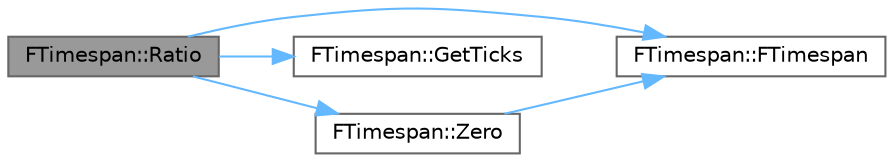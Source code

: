 digraph "FTimespan::Ratio"
{
 // INTERACTIVE_SVG=YES
 // LATEX_PDF_SIZE
  bgcolor="transparent";
  edge [fontname=Helvetica,fontsize=10,labelfontname=Helvetica,labelfontsize=10];
  node [fontname=Helvetica,fontsize=10,shape=box,height=0.2,width=0.4];
  rankdir="LR";
  Node1 [id="Node000001",label="FTimespan::Ratio",height=0.2,width=0.4,color="gray40", fillcolor="grey60", style="filled", fontcolor="black",tooltip="Ratio between two time spans (handles zero values)."];
  Node1 -> Node2 [id="edge1_Node000001_Node000002",color="steelblue1",style="solid",tooltip=" "];
  Node2 [id="Node000002",label="FTimespan::FTimespan",height=0.2,width=0.4,color="grey40", fillcolor="white", style="filled",URL="$d0/d12/structFTimespan.html#aca97170059e97d76b01788f7103fba7a",tooltip="Default constructor (zero initialization)."];
  Node1 -> Node3 [id="edge2_Node000001_Node000003",color="steelblue1",style="solid",tooltip=" "];
  Node3 [id="Node000003",label="FTimespan::GetTicks",height=0.2,width=0.4,color="grey40", fillcolor="white", style="filled",URL="$d0/d12/structFTimespan.html#a20741113962e575d6a4f5859afff57bb",tooltip="Get the number of ticks represented by this time span."];
  Node1 -> Node4 [id="edge3_Node000001_Node000004",color="steelblue1",style="solid",tooltip=" "];
  Node4 [id="Node000004",label="FTimespan::Zero",height=0.2,width=0.4,color="grey40", fillcolor="white", style="filled",URL="$d0/d12/structFTimespan.html#ae0ab55625f8df944a7746079f0e0cb4f",tooltip="Return the zero time span value."];
  Node4 -> Node2 [id="edge4_Node000004_Node000002",color="steelblue1",style="solid",tooltip=" "];
}
